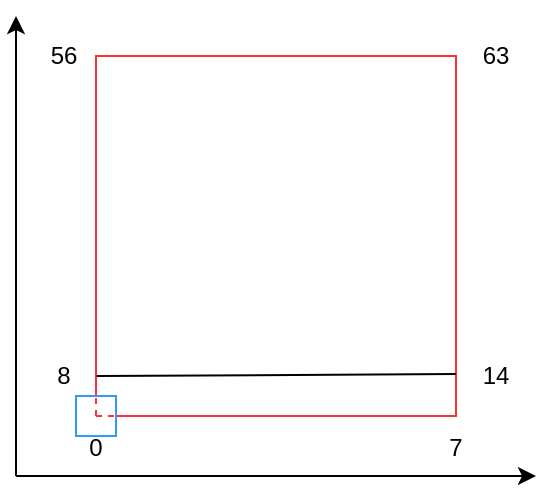 <mxfile version="14.6.13" type="device"><diagram id="OPWfDAao0km1lq3HH4V4" name="第 1 页"><mxGraphModel dx="315" dy="224" grid="1" gridSize="10" guides="1" tooltips="1" connect="1" arrows="1" fold="1" page="1" pageScale="1" pageWidth="827" pageHeight="1169" math="0" shadow="0"><root><mxCell id="0"/><mxCell id="1" parent="0"/><mxCell id="yYD9-SnYQZsTKpIXGp_Y-2" value="" style="endArrow=classic;html=1;" edge="1" parent="1"><mxGeometry width="50" height="50" relative="1" as="geometry"><mxPoint x="290" y="350" as="sourcePoint"/><mxPoint x="550" y="350" as="targetPoint"/></mxGeometry></mxCell><mxCell id="yYD9-SnYQZsTKpIXGp_Y-3" value="" style="endArrow=classic;html=1;" edge="1" parent="1"><mxGeometry width="50" height="50" relative="1" as="geometry"><mxPoint x="290" y="350" as="sourcePoint"/><mxPoint x="290" y="120" as="targetPoint"/></mxGeometry></mxCell><mxCell id="yYD9-SnYQZsTKpIXGp_Y-4" value="" style="rounded=0;whiteSpace=wrap;html=1;strokeColor=#FF3333;" vertex="1" parent="1"><mxGeometry x="330" y="140" width="180" height="180" as="geometry"/></mxCell><mxCell id="yYD9-SnYQZsTKpIXGp_Y-5" value="0" style="text;html=1;strokeColor=none;fillColor=none;align=center;verticalAlign=middle;whiteSpace=wrap;rounded=0;" vertex="1" parent="1"><mxGeometry x="310" y="326" width="40" height="20" as="geometry"/></mxCell><mxCell id="yYD9-SnYQZsTKpIXGp_Y-6" value="7" style="text;html=1;strokeColor=none;fillColor=none;align=center;verticalAlign=middle;whiteSpace=wrap;rounded=0;" vertex="1" parent="1"><mxGeometry x="490" y="326" width="40" height="20" as="geometry"/></mxCell><mxCell id="yYD9-SnYQZsTKpIXGp_Y-7" value="" style="endArrow=none;html=1;exitX=0.002;exitY=0.889;exitDx=0;exitDy=0;exitPerimeter=0;" edge="1" parent="1" source="yYD9-SnYQZsTKpIXGp_Y-4"><mxGeometry width="50" height="50" relative="1" as="geometry"><mxPoint x="330" y="320" as="sourcePoint"/><mxPoint x="510" y="299" as="targetPoint"/></mxGeometry></mxCell><mxCell id="yYD9-SnYQZsTKpIXGp_Y-8" value="14" style="text;html=1;strokeColor=none;fillColor=none;align=center;verticalAlign=middle;whiteSpace=wrap;rounded=0;" vertex="1" parent="1"><mxGeometry x="510" y="290" width="40" height="20" as="geometry"/></mxCell><mxCell id="yYD9-SnYQZsTKpIXGp_Y-9" value="63" style="text;html=1;strokeColor=none;fillColor=none;align=center;verticalAlign=middle;whiteSpace=wrap;rounded=0;" vertex="1" parent="1"><mxGeometry x="510" y="130" width="40" height="20" as="geometry"/></mxCell><mxCell id="yYD9-SnYQZsTKpIXGp_Y-10" value="8" style="text;html=1;strokeColor=none;fillColor=none;align=center;verticalAlign=middle;whiteSpace=wrap;rounded=0;" vertex="1" parent="1"><mxGeometry x="302" y="290" width="24" height="20" as="geometry"/></mxCell><mxCell id="yYD9-SnYQZsTKpIXGp_Y-11" value="56" style="text;html=1;strokeColor=none;fillColor=none;align=center;verticalAlign=middle;whiteSpace=wrap;rounded=0;" vertex="1" parent="1"><mxGeometry x="294" y="130" width="40" height="20" as="geometry"/></mxCell><mxCell id="yYD9-SnYQZsTKpIXGp_Y-13" value="" style="whiteSpace=wrap;html=1;aspect=fixed;strokeColor=#3399FF;" vertex="1" parent="1"><mxGeometry x="320" y="310" width="20" height="20" as="geometry"/></mxCell><mxCell id="yYD9-SnYQZsTKpIXGp_Y-16" value="" style="endArrow=none;dashed=1;html=1;exitX=0;exitY=1;exitDx=0;exitDy=0;entryX=0.5;entryY=0;entryDx=0;entryDy=0;strokeColor=#FF3333;" edge="1" parent="1"><mxGeometry width="50" height="50" relative="1" as="geometry"><mxPoint x="330" y="320" as="sourcePoint"/><mxPoint x="330" y="310" as="targetPoint"/></mxGeometry></mxCell><mxCell id="yYD9-SnYQZsTKpIXGp_Y-17" value="" style="endArrow=none;dashed=1;html=1;entryX=0.5;entryY=0;entryDx=0;entryDy=0;strokeColor=#FF3333;" edge="1" parent="1"><mxGeometry width="50" height="50" relative="1" as="geometry"><mxPoint x="330" y="320" as="sourcePoint"/><mxPoint x="340" y="320" as="targetPoint"/></mxGeometry></mxCell></root></mxGraphModel></diagram></mxfile>